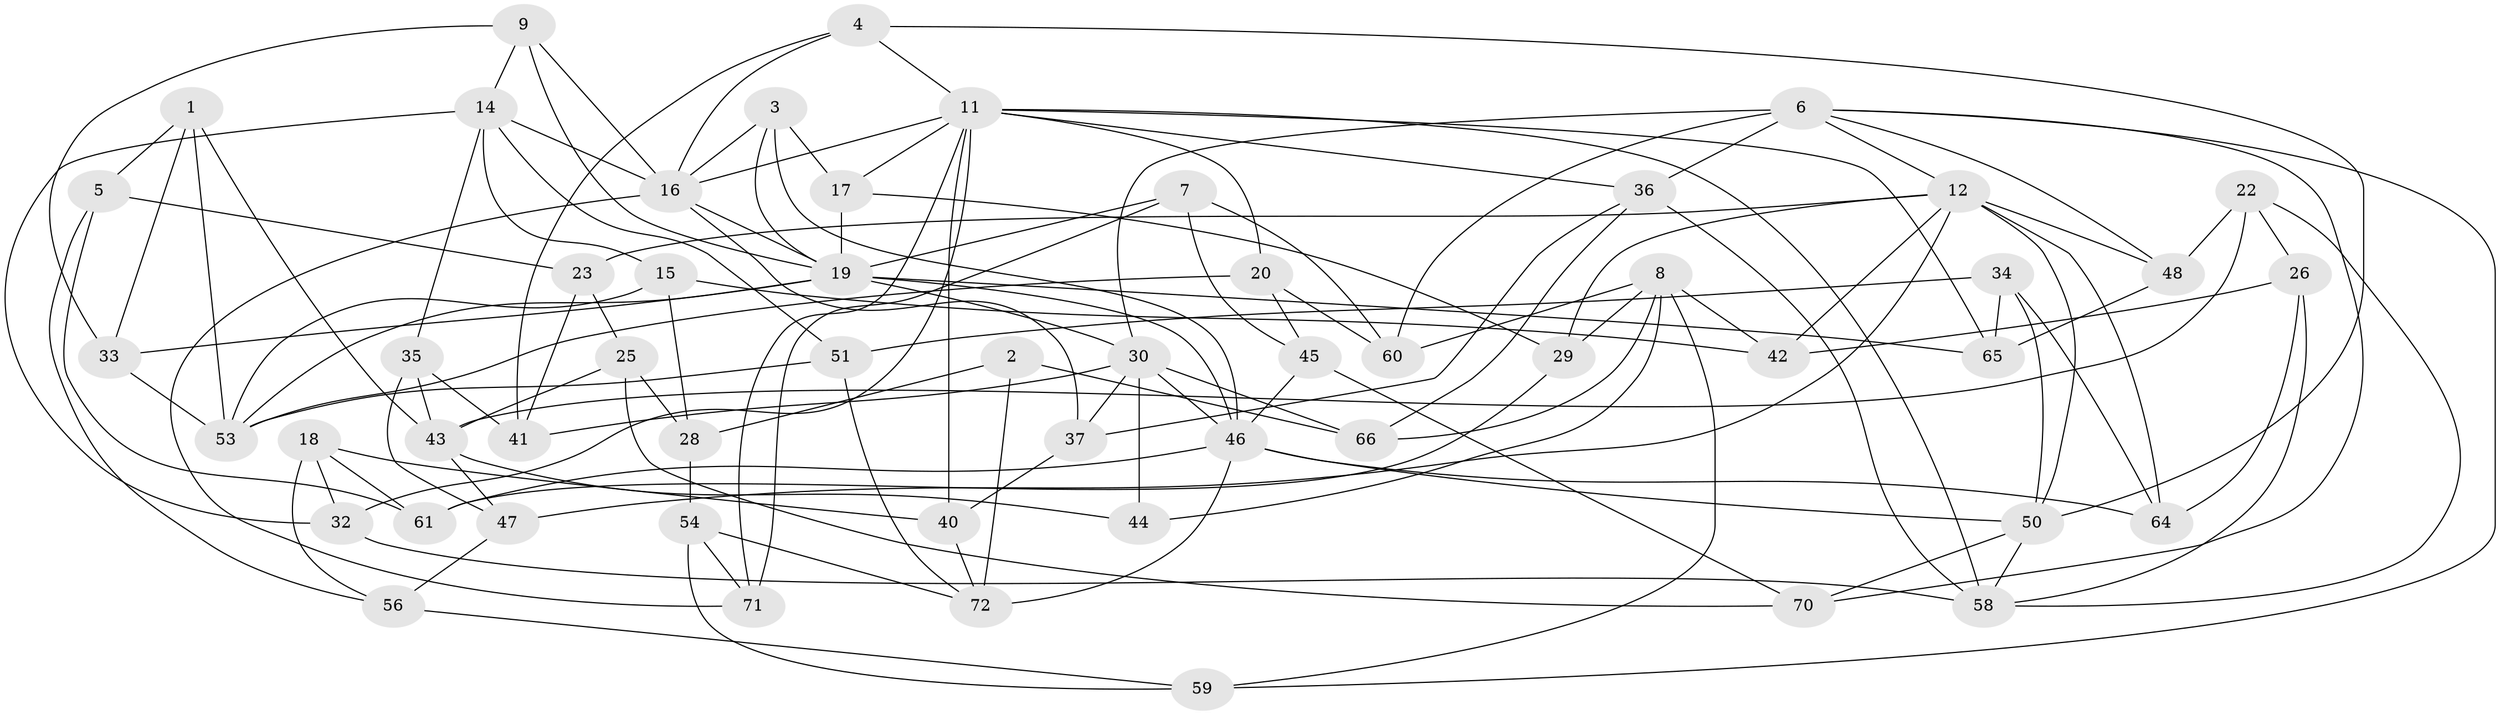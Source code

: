 // original degree distribution, {4: 1.0}
// Generated by graph-tools (version 1.1) at 2025/20/03/04/25 18:20:43]
// undirected, 55 vertices, 131 edges
graph export_dot {
graph [start="1"]
  node [color=gray90,style=filled];
  1;
  2;
  3;
  4;
  5;
  6 [super="+21+13"];
  7;
  8 [super="+10"];
  9;
  11 [super="+63+57"];
  12 [super="+31+27"];
  14 [super="+76"];
  15;
  16 [super="+62+75"];
  17;
  18;
  19 [super="+39+24"];
  20;
  22;
  23;
  25;
  26;
  28;
  29;
  30 [super="+78+69"];
  32;
  33;
  34;
  35;
  36 [super="+38"];
  37;
  40;
  41;
  42;
  43 [super="+74"];
  44;
  45;
  46 [super="+49"];
  47;
  48;
  50 [super="+67"];
  51;
  53 [super="+79"];
  54;
  56;
  58 [super="+77"];
  59;
  60;
  61;
  64;
  65;
  66;
  70;
  71;
  72 [super="+73"];
  1 -- 5;
  1 -- 33;
  1 -- 53;
  1 -- 43;
  2 -- 66;
  2 -- 28;
  2 -- 72 [weight=2];
  3 -- 46;
  3 -- 17;
  3 -- 16;
  3 -- 19;
  4 -- 41;
  4 -- 50;
  4 -- 16;
  4 -- 11;
  5 -- 56;
  5 -- 61;
  5 -- 23;
  6 -- 59;
  6 -- 12;
  6 -- 48;
  6 -- 70;
  6 -- 60;
  6 -- 36 [weight=2];
  6 -- 30;
  7 -- 71;
  7 -- 60;
  7 -- 45;
  7 -- 19;
  8 -- 59;
  8 -- 66;
  8 -- 44;
  8 -- 42;
  8 -- 60;
  8 -- 29;
  9 -- 16;
  9 -- 33;
  9 -- 14;
  9 -- 19;
  11 -- 65;
  11 -- 32;
  11 -- 40;
  11 -- 16;
  11 -- 58;
  11 -- 17;
  11 -- 36;
  11 -- 20;
  11 -- 71;
  12 -- 48;
  12 -- 47;
  12 -- 64;
  12 -- 50;
  12 -- 42;
  12 -- 29;
  12 -- 23;
  14 -- 32;
  14 -- 15;
  14 -- 16;
  14 -- 35;
  14 -- 51;
  15 -- 42;
  15 -- 28;
  15 -- 53;
  16 -- 19;
  16 -- 37;
  16 -- 71;
  17 -- 29;
  17 -- 19;
  18 -- 32;
  18 -- 40;
  18 -- 56;
  18 -- 61;
  19 -- 33;
  19 -- 65;
  19 -- 53;
  19 -- 30;
  19 -- 46;
  20 -- 45;
  20 -- 60;
  20 -- 53;
  22 -- 48;
  22 -- 26;
  22 -- 43;
  22 -- 58;
  23 -- 41;
  23 -- 25;
  25 -- 28;
  25 -- 70;
  25 -- 43;
  26 -- 64;
  26 -- 42;
  26 -- 58;
  28 -- 54;
  29 -- 61;
  30 -- 44 [weight=2];
  30 -- 41;
  30 -- 66;
  30 -- 37;
  30 -- 46;
  32 -- 58;
  33 -- 53;
  34 -- 65;
  34 -- 64;
  34 -- 51;
  34 -- 50;
  35 -- 47;
  35 -- 41;
  35 -- 43;
  36 -- 37;
  36 -- 66;
  36 -- 58;
  37 -- 40;
  40 -- 72;
  43 -- 44;
  43 -- 47;
  45 -- 70;
  45 -- 46;
  46 -- 50;
  46 -- 64;
  46 -- 61;
  46 -- 72;
  47 -- 56;
  48 -- 65;
  50 -- 70;
  50 -- 58;
  51 -- 72;
  51 -- 53;
  54 -- 59;
  54 -- 71;
  54 -- 72;
  56 -- 59;
}
